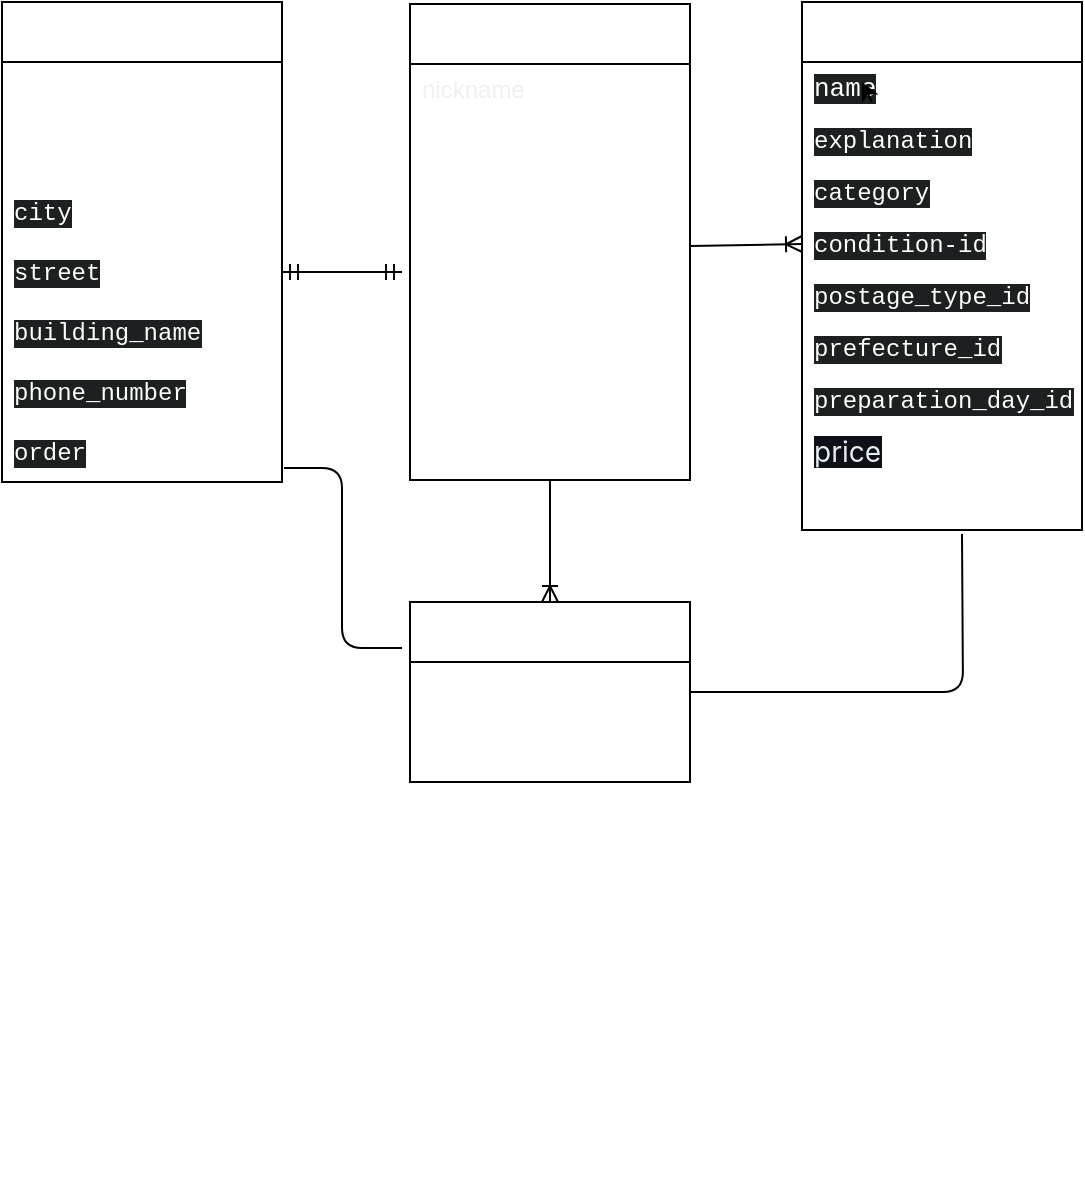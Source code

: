 <mxfile>
    <diagram id="0Fzn3t0CpTgEmDfchKeI" name="ページ1">
        <mxGraphModel dx="843" dy="540" grid="1" gridSize="10" guides="1" tooltips="1" connect="1" arrows="1" fold="1" page="1" pageScale="1" pageWidth="827" pageHeight="1169" math="0" shadow="0">
            <root>
                <mxCell id="0"/>
                <mxCell id="1" parent="0"/>
                <mxCell id="62" value="&lt;p style=&quot;margin: 0px; font-variant-numeric: normal; font-variant-east-asian: normal; font-variant-alternates: normal; font-kerning: auto; font-optical-sizing: auto; font-feature-settings: normal; font-variation-settings: normal; font-stretch: normal; font-size: 13px; line-height: normal; font-family: &amp;quot;Helvetica Neue&amp;quot;; text-align: start;&quot; class=&quot;p1&quot;&gt;&lt;br&gt;&lt;/p&gt;" style="text;html=1;align=center;verticalAlign=middle;resizable=0;points=[];autosize=1;strokeColor=none;fillColor=none;fontColor=#FFFFFF;" vertex="1" parent="1">
                    <mxGeometry x="200" y="620" width="20" height="30" as="geometry"/>
                </mxCell>
                <mxCell id="226" style="edgeStyle=none;html=1;fontSize=12;fontColor=#FFFFFF;endArrow=ERoneToMany;endFill=0;entryX=0.5;entryY=0;entryDx=0;entryDy=0;" edge="1" parent="1" source="128" target="182">
                    <mxGeometry relative="1" as="geometry">
                        <mxPoint x="344" y="340" as="targetPoint"/>
                    </mxGeometry>
                </mxCell>
                <mxCell id="128" value="usersテーブル" style="swimlane;fontStyle=0;childLayout=stackLayout;horizontal=1;startSize=30;horizontalStack=0;resizeParent=1;resizeParentMax=0;resizeLast=0;collapsible=1;marginBottom=0;whiteSpace=wrap;html=1;fontSize=12;fontColor=#FFFFFF;" vertex="1" parent="1">
                    <mxGeometry x="274" y="51" width="140" height="238" as="geometry"/>
                </mxCell>
                <mxCell id="130" value="&lt;span style=&quot;color: rgb(240, 240, 240); text-align: center;&quot;&gt;nickname&lt;/span&gt;" style="text;strokeColor=none;fillColor=none;align=left;verticalAlign=middle;spacingLeft=4;spacingRight=4;overflow=hidden;points=[[0,0.5],[1,0.5]];portConstraint=eastwest;rotatable=0;whiteSpace=wrap;html=1;fontSize=12;fontColor=#FFFFFF;" vertex="1" parent="128">
                    <mxGeometry y="30" width="140" height="26" as="geometry"/>
                </mxCell>
                <mxCell id="131" value="&lt;span style=&quot;font-family: &amp;quot;Helvetica Neue&amp;quot;; font-size: 13px;&quot;&gt;email&amp;nbsp;&lt;/span&gt;&lt;span style=&quot;font-family: &amp;quot;Helvetica Neue&amp;quot;; font-size: 13px;&quot; class=&quot;Apple-converted-space&quot;&gt;&amp;nbsp;&amp;nbsp;&lt;/span&gt;" style="text;strokeColor=none;fillColor=none;align=left;verticalAlign=middle;spacingLeft=4;spacingRight=4;overflow=hidden;points=[[0,0.5],[1,0.5]];portConstraint=eastwest;rotatable=0;whiteSpace=wrap;html=1;fontSize=12;fontColor=#FFFFFF;" vertex="1" parent="128">
                    <mxGeometry y="56" width="140" height="26" as="geometry"/>
                </mxCell>
                <mxCell id="137" value="&lt;span style=&quot;font-family: &amp;quot;Helvetica Neue&amp;quot;; font-size: 13px;&quot;&gt;password&lt;/span&gt;&lt;span style=&quot;font-family: &amp;quot;Helvetica Neue&amp;quot;; font-size: 13px;&quot; class=&quot;Apple-converted-space&quot;&gt;&amp;nbsp;&amp;nbsp;&lt;/span&gt;" style="text;strokeColor=none;fillColor=none;align=left;verticalAlign=middle;spacingLeft=4;spacingRight=4;overflow=hidden;points=[[0,0.5],[1,0.5]];portConstraint=eastwest;rotatable=0;whiteSpace=wrap;html=1;fontSize=12;fontColor=#FFFFFF;" vertex="1" parent="128">
                    <mxGeometry y="82" width="140" height="26" as="geometry"/>
                </mxCell>
                <mxCell id="142" value="&lt;span style=&quot;font-family: &amp;quot;Helvetica Neue&amp;quot;; font-size: 13px;&quot;&gt;first_name&lt;/span&gt;&lt;span style=&quot;font-family: &amp;quot;Helvetica Neue&amp;quot;; font-size: 13px;&quot; class=&quot;Apple-converted-space&quot;&gt;&amp;nbsp;&lt;/span&gt;" style="text;strokeColor=none;fillColor=none;align=left;verticalAlign=middle;spacingLeft=4;spacingRight=4;overflow=hidden;points=[[0,0.5],[1,0.5]];portConstraint=eastwest;rotatable=0;whiteSpace=wrap;html=1;fontSize=12;fontColor=#FFFFFF;" vertex="1" parent="128">
                    <mxGeometry y="108" width="140" height="26" as="geometry"/>
                </mxCell>
                <mxCell id="141" value="&lt;font face=&quot;Helvetica Neue&quot;&gt;&lt;span style=&quot;font-size: 13px;&quot;&gt;family_name&lt;/span&gt;&lt;/font&gt;" style="text;strokeColor=none;fillColor=none;align=left;verticalAlign=middle;spacingLeft=4;spacingRight=4;overflow=hidden;points=[[0,0.5],[1,0.5]];portConstraint=eastwest;rotatable=0;whiteSpace=wrap;html=1;fontSize=12;fontColor=#FFFFFF;" vertex="1" parent="128">
                    <mxGeometry y="134" width="140" height="26" as="geometry"/>
                </mxCell>
                <mxCell id="140" value="&lt;span style=&quot;font-family: &amp;quot;Helvetica Neue&amp;quot;; font-size: 13px;&quot;&gt;read_first&lt;/span&gt;" style="text;strokeColor=none;fillColor=none;align=left;verticalAlign=middle;spacingLeft=4;spacingRight=4;overflow=hidden;points=[[0,0.5],[1,0.5]];portConstraint=eastwest;rotatable=0;whiteSpace=wrap;html=1;fontSize=12;fontColor=#FFFFFF;" vertex="1" parent="128">
                    <mxGeometry y="160" width="140" height="26" as="geometry"/>
                </mxCell>
                <mxCell id="139" value="&lt;span style=&quot;font-family: &amp;quot;Helvetica Neue&amp;quot;; font-size: 13px;&quot;&gt;read_family&lt;/span&gt;" style="text;strokeColor=none;fillColor=none;align=left;verticalAlign=middle;spacingLeft=4;spacingRight=4;overflow=hidden;points=[[0,0.5],[1,0.5]];portConstraint=eastwest;rotatable=0;whiteSpace=wrap;html=1;fontSize=12;fontColor=#FFFFFF;" vertex="1" parent="128">
                    <mxGeometry y="186" width="140" height="26" as="geometry"/>
                </mxCell>
                <mxCell id="138" value="&lt;span style=&quot;font-family: &amp;quot;Helvetica Neue&amp;quot;; font-size: 13px;&quot;&gt;birth&lt;/span&gt;" style="text;strokeColor=none;fillColor=none;align=left;verticalAlign=middle;spacingLeft=4;spacingRight=4;overflow=hidden;points=[[0,0.5],[1,0.5]];portConstraint=eastwest;rotatable=0;whiteSpace=wrap;html=1;fontSize=12;fontColor=#FFFFFF;" vertex="1" parent="128">
                    <mxGeometry y="212" width="140" height="26" as="geometry"/>
                </mxCell>
                <mxCell id="143" value="itemsテーブル" style="swimlane;fontStyle=0;childLayout=stackLayout;horizontal=1;startSize=30;horizontalStack=0;resizeParent=1;resizeParentMax=0;resizeLast=0;collapsible=1;marginBottom=0;whiteSpace=wrap;html=1;fontSize=12;fontColor=#FFFFFF;" vertex="1" parent="1">
                    <mxGeometry x="470" y="50" width="140" height="264" as="geometry"/>
                </mxCell>
                <mxCell id="144" value="&lt;span style=&quot;font-family: SFMono-Regular, Consolas, &amp;quot;Liberation Mono&amp;quot;, Menlo, Courier, monospace; font-size: 13px; background-color: rgb(29, 32, 32);&quot;&gt;name&lt;/span&gt;" style="text;strokeColor=none;fillColor=none;align=left;verticalAlign=middle;spacingLeft=4;spacingRight=4;overflow=hidden;points=[[0,0.5],[1,0.5]];portConstraint=eastwest;rotatable=0;whiteSpace=wrap;html=1;fontSize=12;fontColor=#FFFFFF;" vertex="1" parent="143">
                    <mxGeometry y="30" width="140" height="26" as="geometry"/>
                </mxCell>
                <mxCell id="146" value="&lt;span style=&quot;font-family: SFMono-Regular, Consolas, &amp;quot;Liberation Mono&amp;quot;, Menlo, Courier, monospace; background-color: rgb(29, 32, 32);&quot;&gt;explanation&lt;/span&gt;" style="text;strokeColor=none;fillColor=none;align=left;verticalAlign=middle;spacingLeft=4;spacingRight=4;overflow=hidden;points=[[0,0.5],[1,0.5]];portConstraint=eastwest;rotatable=0;whiteSpace=wrap;html=1;fontSize=12;fontColor=#FFFFFF;" vertex="1" parent="143">
                    <mxGeometry y="56" width="140" height="26" as="geometry"/>
                </mxCell>
                <mxCell id="152" value="&lt;span style=&quot;font-family: SFMono-Regular, Consolas, &amp;quot;Liberation Mono&amp;quot;, Menlo, Courier, monospace; background-color: rgb(29, 32, 32);&quot;&gt;category&lt;/span&gt;" style="text;strokeColor=none;fillColor=none;align=left;verticalAlign=middle;spacingLeft=4;spacingRight=4;overflow=hidden;points=[[0,0.5],[1,0.5]];portConstraint=eastwest;rotatable=0;whiteSpace=wrap;html=1;fontSize=12;fontColor=#FFFFFF;" vertex="1" parent="143">
                    <mxGeometry y="82" width="140" height="26" as="geometry"/>
                </mxCell>
                <mxCell id="151" value="&lt;span style=&quot;font-family: SFMono-Regular, Consolas, &amp;quot;Liberation Mono&amp;quot;, Menlo, Courier, monospace; background-color: rgb(29, 32, 32);&quot;&gt;condition-id&lt;/span&gt;" style="text;strokeColor=none;fillColor=none;align=left;verticalAlign=middle;spacingLeft=4;spacingRight=4;overflow=hidden;points=[[0,0.5],[1,0.5]];portConstraint=eastwest;rotatable=0;whiteSpace=wrap;html=1;fontSize=12;fontColor=#FFFFFF;" vertex="1" parent="143">
                    <mxGeometry y="108" width="140" height="26" as="geometry"/>
                </mxCell>
                <mxCell id="150" value="&lt;span style=&quot;font-family: SFMono-Regular, Consolas, &amp;quot;Liberation Mono&amp;quot;, Menlo, Courier, monospace; background-color: rgb(29, 32, 32);&quot;&gt;postage_type_id&lt;/span&gt;" style="text;strokeColor=none;fillColor=none;align=left;verticalAlign=middle;spacingLeft=4;spacingRight=4;overflow=hidden;points=[[0,0.5],[1,0.5]];portConstraint=eastwest;rotatable=0;whiteSpace=wrap;html=1;fontSize=12;fontColor=#FFFFFF;" vertex="1" parent="143">
                    <mxGeometry y="134" width="140" height="26" as="geometry"/>
                </mxCell>
                <mxCell id="149" value="&lt;span style=&quot;font-family: SFMono-Regular, Consolas, &amp;quot;Liberation Mono&amp;quot;, Menlo, Courier, monospace; background-color: rgb(29, 32, 32);&quot;&gt;prefecture_id&lt;/span&gt;" style="text;strokeColor=none;fillColor=none;align=left;verticalAlign=middle;spacingLeft=4;spacingRight=4;overflow=hidden;points=[[0,0.5],[1,0.5]];portConstraint=eastwest;rotatable=0;whiteSpace=wrap;html=1;fontSize=12;fontColor=#FFFFFF;" vertex="1" parent="143">
                    <mxGeometry y="160" width="140" height="26" as="geometry"/>
                </mxCell>
                <mxCell id="148" value="&lt;span style=&quot;font-family: SFMono-Regular, Consolas, &amp;quot;Liberation Mono&amp;quot;, Menlo, Courier, monospace; background-color: rgb(29, 32, 32);&quot;&gt;preparation_day_id&lt;/span&gt;" style="text;strokeColor=none;fillColor=none;align=left;verticalAlign=middle;spacingLeft=4;spacingRight=4;overflow=hidden;points=[[0,0.5],[1,0.5]];portConstraint=eastwest;rotatable=0;whiteSpace=wrap;html=1;fontSize=12;fontColor=#FFFFFF;" vertex="1" parent="143">
                    <mxGeometry y="186" width="140" height="26" as="geometry"/>
                </mxCell>
                <mxCell id="147" value="&lt;span style=&quot;color: rgb(230, 237, 243); font-family: -apple-system, &amp;quot;system-ui&amp;quot;, &amp;quot;Segoe UI&amp;quot;, &amp;quot;Noto Sans&amp;quot;, Helvetica, Arial, sans-serif, &amp;quot;Apple Color Emoji&amp;quot;, &amp;quot;Segoe UI Emoji&amp;quot;; font-size: 14px; background-color: rgb(13, 17, 23);&quot;&gt;price&lt;/span&gt;" style="text;strokeColor=none;fillColor=none;align=left;verticalAlign=middle;spacingLeft=4;spacingRight=4;overflow=hidden;points=[[0,0.5],[1,0.5]];portConstraint=eastwest;rotatable=0;whiteSpace=wrap;html=1;fontSize=12;fontColor=#FFFFFF;" vertex="1" parent="143">
                    <mxGeometry y="212" width="140" height="26" as="geometry"/>
                </mxCell>
                <mxCell id="153" value="user" style="text;strokeColor=none;fillColor=none;align=left;verticalAlign=middle;spacingLeft=4;spacingRight=4;overflow=hidden;points=[[0,0.5],[1,0.5]];portConstraint=eastwest;rotatable=0;whiteSpace=wrap;html=1;fontSize=12;fontColor=#FFFFFF;" vertex="1" parent="143">
                    <mxGeometry y="238" width="140" height="26" as="geometry"/>
                </mxCell>
                <mxCell id="159" style="edgeStyle=none;html=1;exitX=0.75;exitY=0;exitDx=0;exitDy=0;fontSize=12;fontColor=#FFFFFF;" edge="1" parent="1">
                    <mxGeometry relative="1" as="geometry">
                        <mxPoint x="500" y="90" as="targetPoint"/>
                        <mxPoint x="505" y="100" as="sourcePoint"/>
                    </mxGeometry>
                </mxCell>
                <mxCell id="166" value="addressesテーブル" style="swimlane;fontStyle=0;childLayout=stackLayout;horizontal=1;startSize=30;horizontalStack=0;resizeParent=1;resizeParentMax=0;resizeLast=0;collapsible=1;marginBottom=0;whiteSpace=wrap;html=1;fontSize=12;fontColor=#FFFFFF;" vertex="1" parent="1">
                    <mxGeometry x="70" y="50" width="140" height="240" as="geometry"/>
                </mxCell>
                <mxCell id="167" value="post_code" style="text;strokeColor=none;fillColor=none;align=left;verticalAlign=middle;spacingLeft=4;spacingRight=4;overflow=hidden;points=[[0,0.5],[1,0.5]];portConstraint=eastwest;rotatable=0;whiteSpace=wrap;html=1;fontSize=12;fontColor=#FFFFFF;" vertex="1" parent="166">
                    <mxGeometry y="30" width="140" height="30" as="geometry"/>
                </mxCell>
                <mxCell id="168" value="prefecture_id" style="text;strokeColor=none;fillColor=none;align=left;verticalAlign=middle;spacingLeft=4;spacingRight=4;overflow=hidden;points=[[0,0.5],[1,0.5]];portConstraint=eastwest;rotatable=0;whiteSpace=wrap;html=1;fontSize=12;fontColor=#FFFFFF;" vertex="1" parent="166">
                    <mxGeometry y="60" width="140" height="30" as="geometry"/>
                </mxCell>
                <mxCell id="172" value="&lt;span style=&quot;font-family: SFMono-Regular, Consolas, &amp;quot;Liberation Mono&amp;quot;, Menlo, Courier, monospace; background-color: rgb(29, 32, 32);&quot;&gt;city&lt;/span&gt;" style="text;strokeColor=none;fillColor=none;align=left;verticalAlign=middle;spacingLeft=4;spacingRight=4;overflow=hidden;points=[[0,0.5],[1,0.5]];portConstraint=eastwest;rotatable=0;whiteSpace=wrap;html=1;fontSize=12;fontColor=#FFFFFF;" vertex="1" parent="166">
                    <mxGeometry y="90" width="140" height="30" as="geometry"/>
                </mxCell>
                <mxCell id="173" value="&lt;font face=&quot;SFMono-Regular, Consolas, Liberation Mono, Menlo, Courier, monospace&quot;&gt;&lt;span style=&quot;background-color: rgb(29, 32, 32);&quot;&gt;street&lt;/span&gt;&lt;/font&gt;" style="text;strokeColor=none;fillColor=none;align=left;verticalAlign=middle;spacingLeft=4;spacingRight=4;overflow=hidden;points=[[0,0.5],[1,0.5]];portConstraint=eastwest;rotatable=0;whiteSpace=wrap;html=1;fontSize=12;fontColor=#FFFFFF;" vertex="1" parent="166">
                    <mxGeometry y="120" width="140" height="30" as="geometry"/>
                </mxCell>
                <mxCell id="174" value="&lt;span style=&quot;font-family: SFMono-Regular, Consolas, &amp;quot;Liberation Mono&amp;quot;, Menlo, Courier, monospace; background-color: rgb(29, 32, 32);&quot;&gt;&lt;font style=&quot;font-size: 12px;&quot;&gt;building_name&lt;/font&gt;&lt;/span&gt;" style="text;strokeColor=none;fillColor=none;align=left;verticalAlign=middle;spacingLeft=4;spacingRight=4;overflow=hidden;points=[[0,0.5],[1,0.5]];portConstraint=eastwest;rotatable=0;whiteSpace=wrap;html=1;fontSize=12;fontColor=#FFFFFF;" vertex="1" parent="166">
                    <mxGeometry y="150" width="140" height="30" as="geometry"/>
                </mxCell>
                <mxCell id="186" value="&lt;span style=&quot;font-family: SFMono-Regular, Consolas, &amp;quot;Liberation Mono&amp;quot;, Menlo, Courier, monospace; background-color: rgb(29, 32, 32);&quot;&gt;phone_number&lt;/span&gt;" style="text;strokeColor=none;fillColor=none;align=left;verticalAlign=middle;spacingLeft=4;spacingRight=4;overflow=hidden;points=[[0,0.5],[1,0.5]];portConstraint=eastwest;rotatable=0;whiteSpace=wrap;html=1;fontSize=12;fontColor=#FFFFFF;" vertex="1" parent="166">
                    <mxGeometry y="180" width="140" height="30" as="geometry"/>
                </mxCell>
                <mxCell id="175" value="&lt;font face=&quot;SFMono-Regular, Consolas, Liberation Mono, Menlo, Courier, monospace&quot;&gt;&lt;span style=&quot;background-color: rgb(29, 32, 32);&quot;&gt;order&lt;/span&gt;&lt;/font&gt;" style="text;strokeColor=none;fillColor=none;align=left;verticalAlign=middle;spacingLeft=4;spacingRight=4;overflow=hidden;points=[[0,0.5],[1,0.5]];portConstraint=eastwest;rotatable=0;whiteSpace=wrap;html=1;fontSize=12;fontColor=#FFFFFF;" vertex="1" parent="166">
                    <mxGeometry y="210" width="140" height="30" as="geometry"/>
                </mxCell>
                <mxCell id="182" value="ordesテーブル" style="swimlane;fontStyle=0;childLayout=stackLayout;horizontal=1;startSize=30;horizontalStack=0;resizeParent=1;resizeParentMax=0;resizeLast=0;collapsible=1;marginBottom=0;whiteSpace=wrap;html=1;fontSize=12;fontColor=#FFFFFF;" vertex="1" parent="1">
                    <mxGeometry x="274" y="350" width="140" height="90" as="geometry"/>
                </mxCell>
                <mxCell id="184" value="item" style="text;strokeColor=none;fillColor=none;align=left;verticalAlign=middle;spacingLeft=4;spacingRight=4;overflow=hidden;points=[[0,0.5],[1,0.5]];portConstraint=eastwest;rotatable=0;whiteSpace=wrap;html=1;fontSize=12;fontColor=#FFFFFF;" vertex="1" parent="182">
                    <mxGeometry y="30" width="140" height="30" as="geometry"/>
                </mxCell>
                <mxCell id="222" value="user" style="text;strokeColor=none;fillColor=none;align=left;verticalAlign=middle;spacingLeft=4;spacingRight=4;overflow=hidden;points=[[0,0.5],[1,0.5]];portConstraint=eastwest;rotatable=0;whiteSpace=wrap;html=1;fontSize=12;fontColor=#FFFFFF;" vertex="1" parent="182">
                    <mxGeometry y="60" width="140" height="30" as="geometry"/>
                </mxCell>
                <mxCell id="204" value="" style="fontSize=12;html=1;endArrow=ERmandOne;startArrow=ERmandOne;fontColor=#FFFFFF;exitX=1;exitY=0.5;exitDx=0;exitDy=0;" edge="1" parent="1" source="173">
                    <mxGeometry width="100" height="100" relative="1" as="geometry">
                        <mxPoint x="220" y="185" as="sourcePoint"/>
                        <mxPoint x="270" y="185" as="targetPoint"/>
                    </mxGeometry>
                </mxCell>
                <mxCell id="214" style="edgeStyle=none;html=1;exitX=1;exitY=0.5;exitDx=0;exitDy=0;entryX=0;entryY=0.5;entryDx=0;entryDy=0;fontSize=12;fontColor=#FFFFFF;endArrow=ERoneToMany;endFill=0;" edge="1" parent="1" source="142" target="151">
                    <mxGeometry relative="1" as="geometry"/>
                </mxCell>
                <mxCell id="229" style="edgeStyle=orthogonalEdgeStyle;html=1;fontSize=12;fontColor=#FFFFFF;endArrow=none;endFill=0;" edge="1" parent="1" source="184">
                    <mxGeometry relative="1" as="geometry">
                        <mxPoint x="550" y="316" as="targetPoint"/>
                    </mxGeometry>
                </mxCell>
                <mxCell id="231" style="edgeStyle=elbowEdgeStyle;html=1;fontSize=12;fontColor=#FFFFFF;endArrow=none;endFill=0;entryX=1.007;entryY=0.767;entryDx=0;entryDy=0;entryPerimeter=0;" edge="1" parent="1" target="175">
                    <mxGeometry relative="1" as="geometry">
                        <mxPoint x="220" y="370" as="targetPoint"/>
                        <mxPoint x="270" y="373" as="sourcePoint"/>
                        <Array as="points">
                            <mxPoint x="240" y="390"/>
                        </Array>
                    </mxGeometry>
                </mxCell>
            </root>
        </mxGraphModel>
    </diagram>
</mxfile>